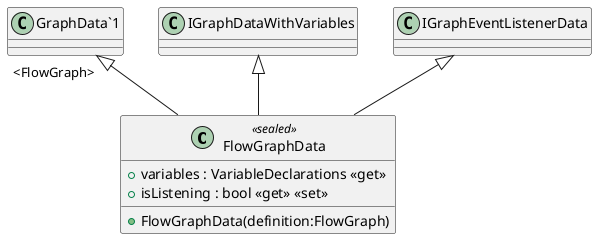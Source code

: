 @startuml
class FlowGraphData <<sealed>> {
    + variables : VariableDeclarations <<get>>
    + isListening : bool <<get>> <<set>>
    + FlowGraphData(definition:FlowGraph)
}
"GraphData`1" "<FlowGraph>" <|-- FlowGraphData
IGraphDataWithVariables <|-- FlowGraphData
IGraphEventListenerData <|-- FlowGraphData
@enduml
